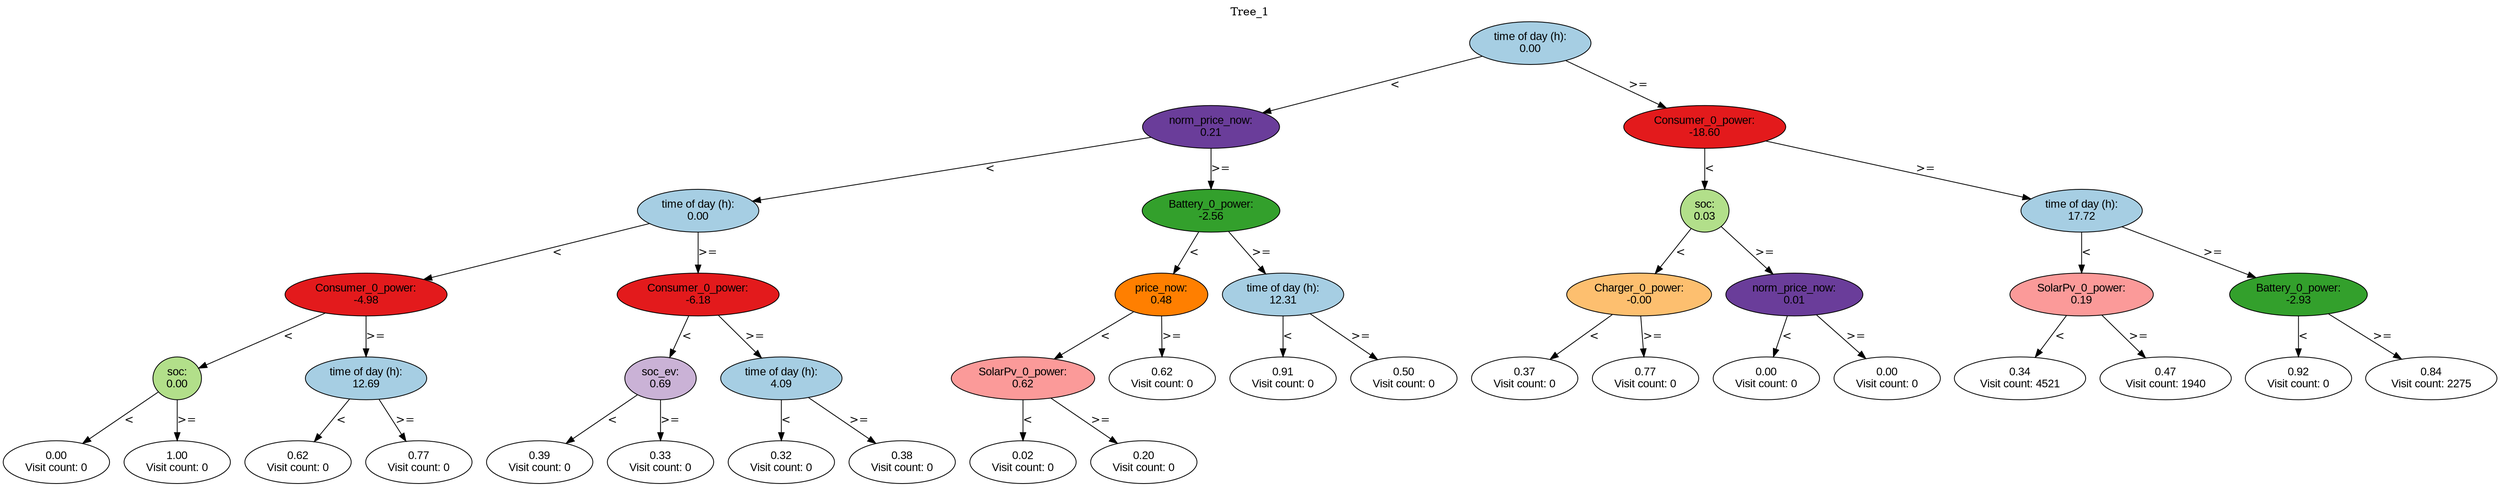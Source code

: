 digraph BST {
    node [fontname="Arial" style=filled colorscheme=paired12];
    0 [ label = "time of day (h):
0.00" fillcolor=1];
    1 [ label = "norm_price_now:
0.21" fillcolor=10];
    2 [ label = "time of day (h):
0.00" fillcolor=1];
    3 [ label = "Consumer_0_power:
-4.98" fillcolor=6];
    4 [ label = "soc:
0.00" fillcolor=3];
    5 [ label = "0.00
Visit count: 0" fillcolor=white];
    6 [ label = "1.00
Visit count: 0" fillcolor=white];
    7 [ label = "time of day (h):
12.69" fillcolor=1];
    8 [ label = "0.62
Visit count: 0" fillcolor=white];
    9 [ label = "0.77
Visit count: 0" fillcolor=white];
    10 [ label = "Consumer_0_power:
-6.18" fillcolor=6];
    11 [ label = "soc_ev:
0.69" fillcolor=9];
    12 [ label = "0.39
Visit count: 0" fillcolor=white];
    13 [ label = "0.33
Visit count: 0" fillcolor=white];
    14 [ label = "time of day (h):
4.09" fillcolor=1];
    15 [ label = "0.32
Visit count: 0" fillcolor=white];
    16 [ label = "0.38
Visit count: 0" fillcolor=white];
    17 [ label = "Battery_0_power:
-2.56" fillcolor=4];
    18 [ label = "price_now:
0.48" fillcolor=8];
    19 [ label = "SolarPv_0_power:
0.62" fillcolor=5];
    20 [ label = "0.02
Visit count: 0" fillcolor=white];
    21 [ label = "0.20
Visit count: 0" fillcolor=white];
    22 [ label = "0.62
Visit count: 0" fillcolor=white];
    23 [ label = "time of day (h):
12.31" fillcolor=1];
    24 [ label = "0.91
Visit count: 0" fillcolor=white];
    25 [ label = "0.50
Visit count: 0" fillcolor=white];
    26 [ label = "Consumer_0_power:
-18.60" fillcolor=6];
    27 [ label = "soc:
0.03" fillcolor=3];
    28 [ label = "Charger_0_power:
-0.00" fillcolor=7];
    29 [ label = "0.37
Visit count: 0" fillcolor=white];
    30 [ label = "0.77
Visit count: 0" fillcolor=white];
    31 [ label = "norm_price_now:
0.01" fillcolor=10];
    32 [ label = "0.00
Visit count: 0" fillcolor=white];
    33 [ label = "0.00
Visit count: 0" fillcolor=white];
    34 [ label = "time of day (h):
17.72" fillcolor=1];
    35 [ label = "SolarPv_0_power:
0.19" fillcolor=5];
    36 [ label = "0.34
Visit count: 4521" fillcolor=white];
    37 [ label = "0.47
Visit count: 1940" fillcolor=white];
    38 [ label = "Battery_0_power:
-2.93" fillcolor=4];
    39 [ label = "0.92
Visit count: 0" fillcolor=white];
    40 [ label = "0.84
Visit count: 2275" fillcolor=white];

    0  -> 1[ label = "<"];
    0  -> 26[ label = ">="];
    1  -> 2[ label = "<"];
    1  -> 17[ label = ">="];
    2  -> 3[ label = "<"];
    2  -> 10[ label = ">="];
    3  -> 4[ label = "<"];
    3  -> 7[ label = ">="];
    4  -> 5[ label = "<"];
    4  -> 6[ label = ">="];
    7  -> 8[ label = "<"];
    7  -> 9[ label = ">="];
    10  -> 11[ label = "<"];
    10  -> 14[ label = ">="];
    11  -> 12[ label = "<"];
    11  -> 13[ label = ">="];
    14  -> 15[ label = "<"];
    14  -> 16[ label = ">="];
    17  -> 18[ label = "<"];
    17  -> 23[ label = ">="];
    18  -> 19[ label = "<"];
    18  -> 22[ label = ">="];
    19  -> 20[ label = "<"];
    19  -> 21[ label = ">="];
    23  -> 24[ label = "<"];
    23  -> 25[ label = ">="];
    26  -> 27[ label = "<"];
    26  -> 34[ label = ">="];
    27  -> 28[ label = "<"];
    27  -> 31[ label = ">="];
    28  -> 29[ label = "<"];
    28  -> 30[ label = ">="];
    31  -> 32[ label = "<"];
    31  -> 33[ label = ">="];
    34  -> 35[ label = "<"];
    34  -> 38[ label = ">="];
    35  -> 36[ label = "<"];
    35  -> 37[ label = ">="];
    38  -> 39[ label = "<"];
    38  -> 40[ label = ">="];

    labelloc="t";
    label="Tree_1";
}